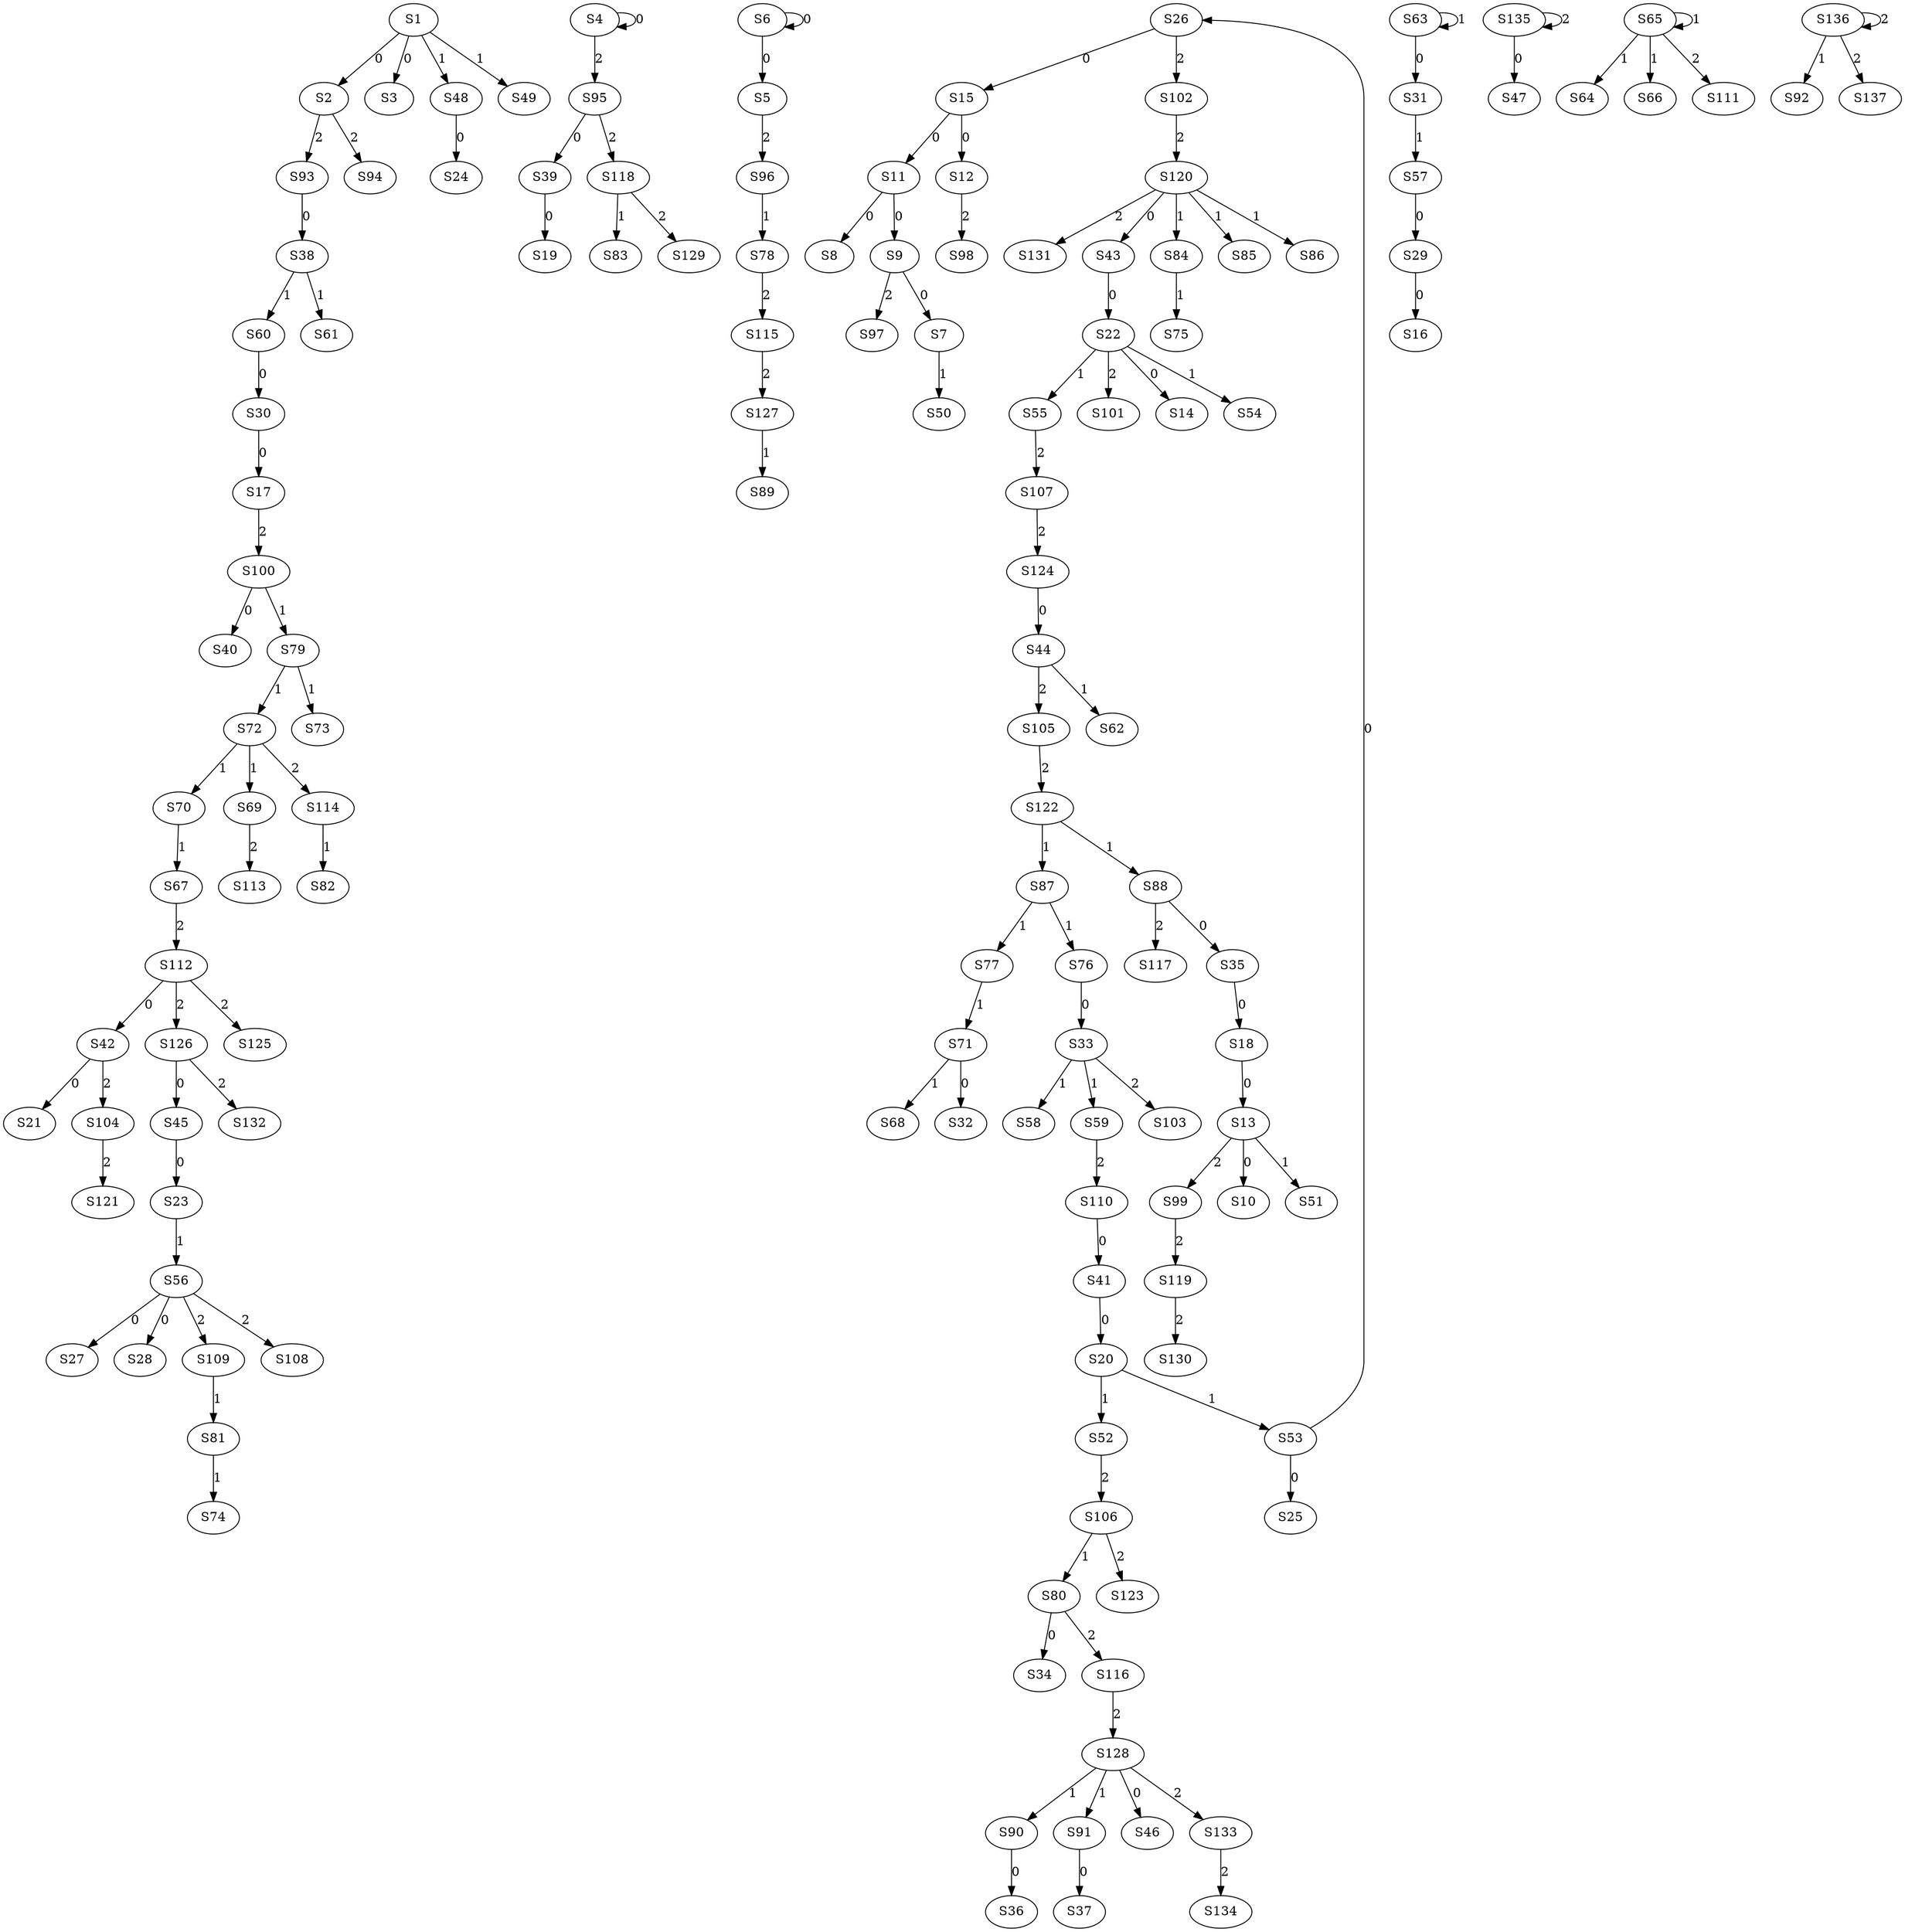 strict digraph {
	S1 -> S2 [ label = 0 ];
	S1 -> S3 [ label = 0 ];
	S4 -> S4 [ label = 0 ];
	S6 -> S5 [ label = 0 ];
	S6 -> S6 [ label = 0 ];
	S9 -> S7 [ label = 0 ];
	S11 -> S8 [ label = 0 ];
	S11 -> S9 [ label = 0 ];
	S13 -> S10 [ label = 0 ];
	S15 -> S11 [ label = 0 ];
	S15 -> S12 [ label = 0 ];
	S18 -> S13 [ label = 0 ];
	S22 -> S14 [ label = 0 ];
	S26 -> S15 [ label = 0 ];
	S29 -> S16 [ label = 0 ];
	S30 -> S17 [ label = 0 ];
	S35 -> S18 [ label = 0 ];
	S39 -> S19 [ label = 0 ];
	S41 -> S20 [ label = 0 ];
	S42 -> S21 [ label = 0 ];
	S43 -> S22 [ label = 0 ];
	S45 -> S23 [ label = 0 ];
	S48 -> S24 [ label = 0 ];
	S53 -> S25 [ label = 0 ];
	S53 -> S26 [ label = 0 ];
	S56 -> S27 [ label = 0 ];
	S56 -> S28 [ label = 0 ];
	S57 -> S29 [ label = 0 ];
	S60 -> S30 [ label = 0 ];
	S63 -> S31 [ label = 0 ];
	S71 -> S32 [ label = 0 ];
	S76 -> S33 [ label = 0 ];
	S80 -> S34 [ label = 0 ];
	S88 -> S35 [ label = 0 ];
	S90 -> S36 [ label = 0 ];
	S91 -> S37 [ label = 0 ];
	S93 -> S38 [ label = 0 ];
	S95 -> S39 [ label = 0 ];
	S100 -> S40 [ label = 0 ];
	S110 -> S41 [ label = 0 ];
	S112 -> S42 [ label = 0 ];
	S120 -> S43 [ label = 0 ];
	S124 -> S44 [ label = 0 ];
	S126 -> S45 [ label = 0 ];
	S128 -> S46 [ label = 0 ];
	S135 -> S47 [ label = 0 ];
	S1 -> S48 [ label = 1 ];
	S1 -> S49 [ label = 1 ];
	S7 -> S50 [ label = 1 ];
	S13 -> S51 [ label = 1 ];
	S20 -> S52 [ label = 1 ];
	S20 -> S53 [ label = 1 ];
	S22 -> S54 [ label = 1 ];
	S22 -> S55 [ label = 1 ];
	S23 -> S56 [ label = 1 ];
	S31 -> S57 [ label = 1 ];
	S33 -> S58 [ label = 1 ];
	S33 -> S59 [ label = 1 ];
	S38 -> S60 [ label = 1 ];
	S38 -> S61 [ label = 1 ];
	S44 -> S62 [ label = 1 ];
	S63 -> S63 [ label = 1 ];
	S65 -> S64 [ label = 1 ];
	S65 -> S65 [ label = 1 ];
	S65 -> S66 [ label = 1 ];
	S70 -> S67 [ label = 1 ];
	S71 -> S68 [ label = 1 ];
	S72 -> S69 [ label = 1 ];
	S72 -> S70 [ label = 1 ];
	S77 -> S71 [ label = 1 ];
	S79 -> S72 [ label = 1 ];
	S79 -> S73 [ label = 1 ];
	S81 -> S74 [ label = 1 ];
	S84 -> S75 [ label = 1 ];
	S87 -> S76 [ label = 1 ];
	S87 -> S77 [ label = 1 ];
	S96 -> S78 [ label = 1 ];
	S100 -> S79 [ label = 1 ];
	S106 -> S80 [ label = 1 ];
	S109 -> S81 [ label = 1 ];
	S114 -> S82 [ label = 1 ];
	S118 -> S83 [ label = 1 ];
	S120 -> S84 [ label = 1 ];
	S120 -> S85 [ label = 1 ];
	S120 -> S86 [ label = 1 ];
	S122 -> S87 [ label = 1 ];
	S122 -> S88 [ label = 1 ];
	S127 -> S89 [ label = 1 ];
	S128 -> S90 [ label = 1 ];
	S128 -> S91 [ label = 1 ];
	S136 -> S92 [ label = 1 ];
	S2 -> S93 [ label = 2 ];
	S2 -> S94 [ label = 2 ];
	S4 -> S95 [ label = 2 ];
	S5 -> S96 [ label = 2 ];
	S9 -> S97 [ label = 2 ];
	S12 -> S98 [ label = 2 ];
	S13 -> S99 [ label = 2 ];
	S17 -> S100 [ label = 2 ];
	S22 -> S101 [ label = 2 ];
	S26 -> S102 [ label = 2 ];
	S33 -> S103 [ label = 2 ];
	S42 -> S104 [ label = 2 ];
	S44 -> S105 [ label = 2 ];
	S52 -> S106 [ label = 2 ];
	S55 -> S107 [ label = 2 ];
	S56 -> S108 [ label = 2 ];
	S56 -> S109 [ label = 2 ];
	S59 -> S110 [ label = 2 ];
	S65 -> S111 [ label = 2 ];
	S67 -> S112 [ label = 2 ];
	S69 -> S113 [ label = 2 ];
	S72 -> S114 [ label = 2 ];
	S78 -> S115 [ label = 2 ];
	S80 -> S116 [ label = 2 ];
	S88 -> S117 [ label = 2 ];
	S95 -> S118 [ label = 2 ];
	S99 -> S119 [ label = 2 ];
	S102 -> S120 [ label = 2 ];
	S104 -> S121 [ label = 2 ];
	S105 -> S122 [ label = 2 ];
	S106 -> S123 [ label = 2 ];
	S107 -> S124 [ label = 2 ];
	S112 -> S125 [ label = 2 ];
	S112 -> S126 [ label = 2 ];
	S115 -> S127 [ label = 2 ];
	S116 -> S128 [ label = 2 ];
	S118 -> S129 [ label = 2 ];
	S119 -> S130 [ label = 2 ];
	S120 -> S131 [ label = 2 ];
	S126 -> S132 [ label = 2 ];
	S128 -> S133 [ label = 2 ];
	S133 -> S134 [ label = 2 ];
	S135 -> S135 [ label = 2 ];
	S136 -> S136 [ label = 2 ];
	S136 -> S137 [ label = 2 ];
}